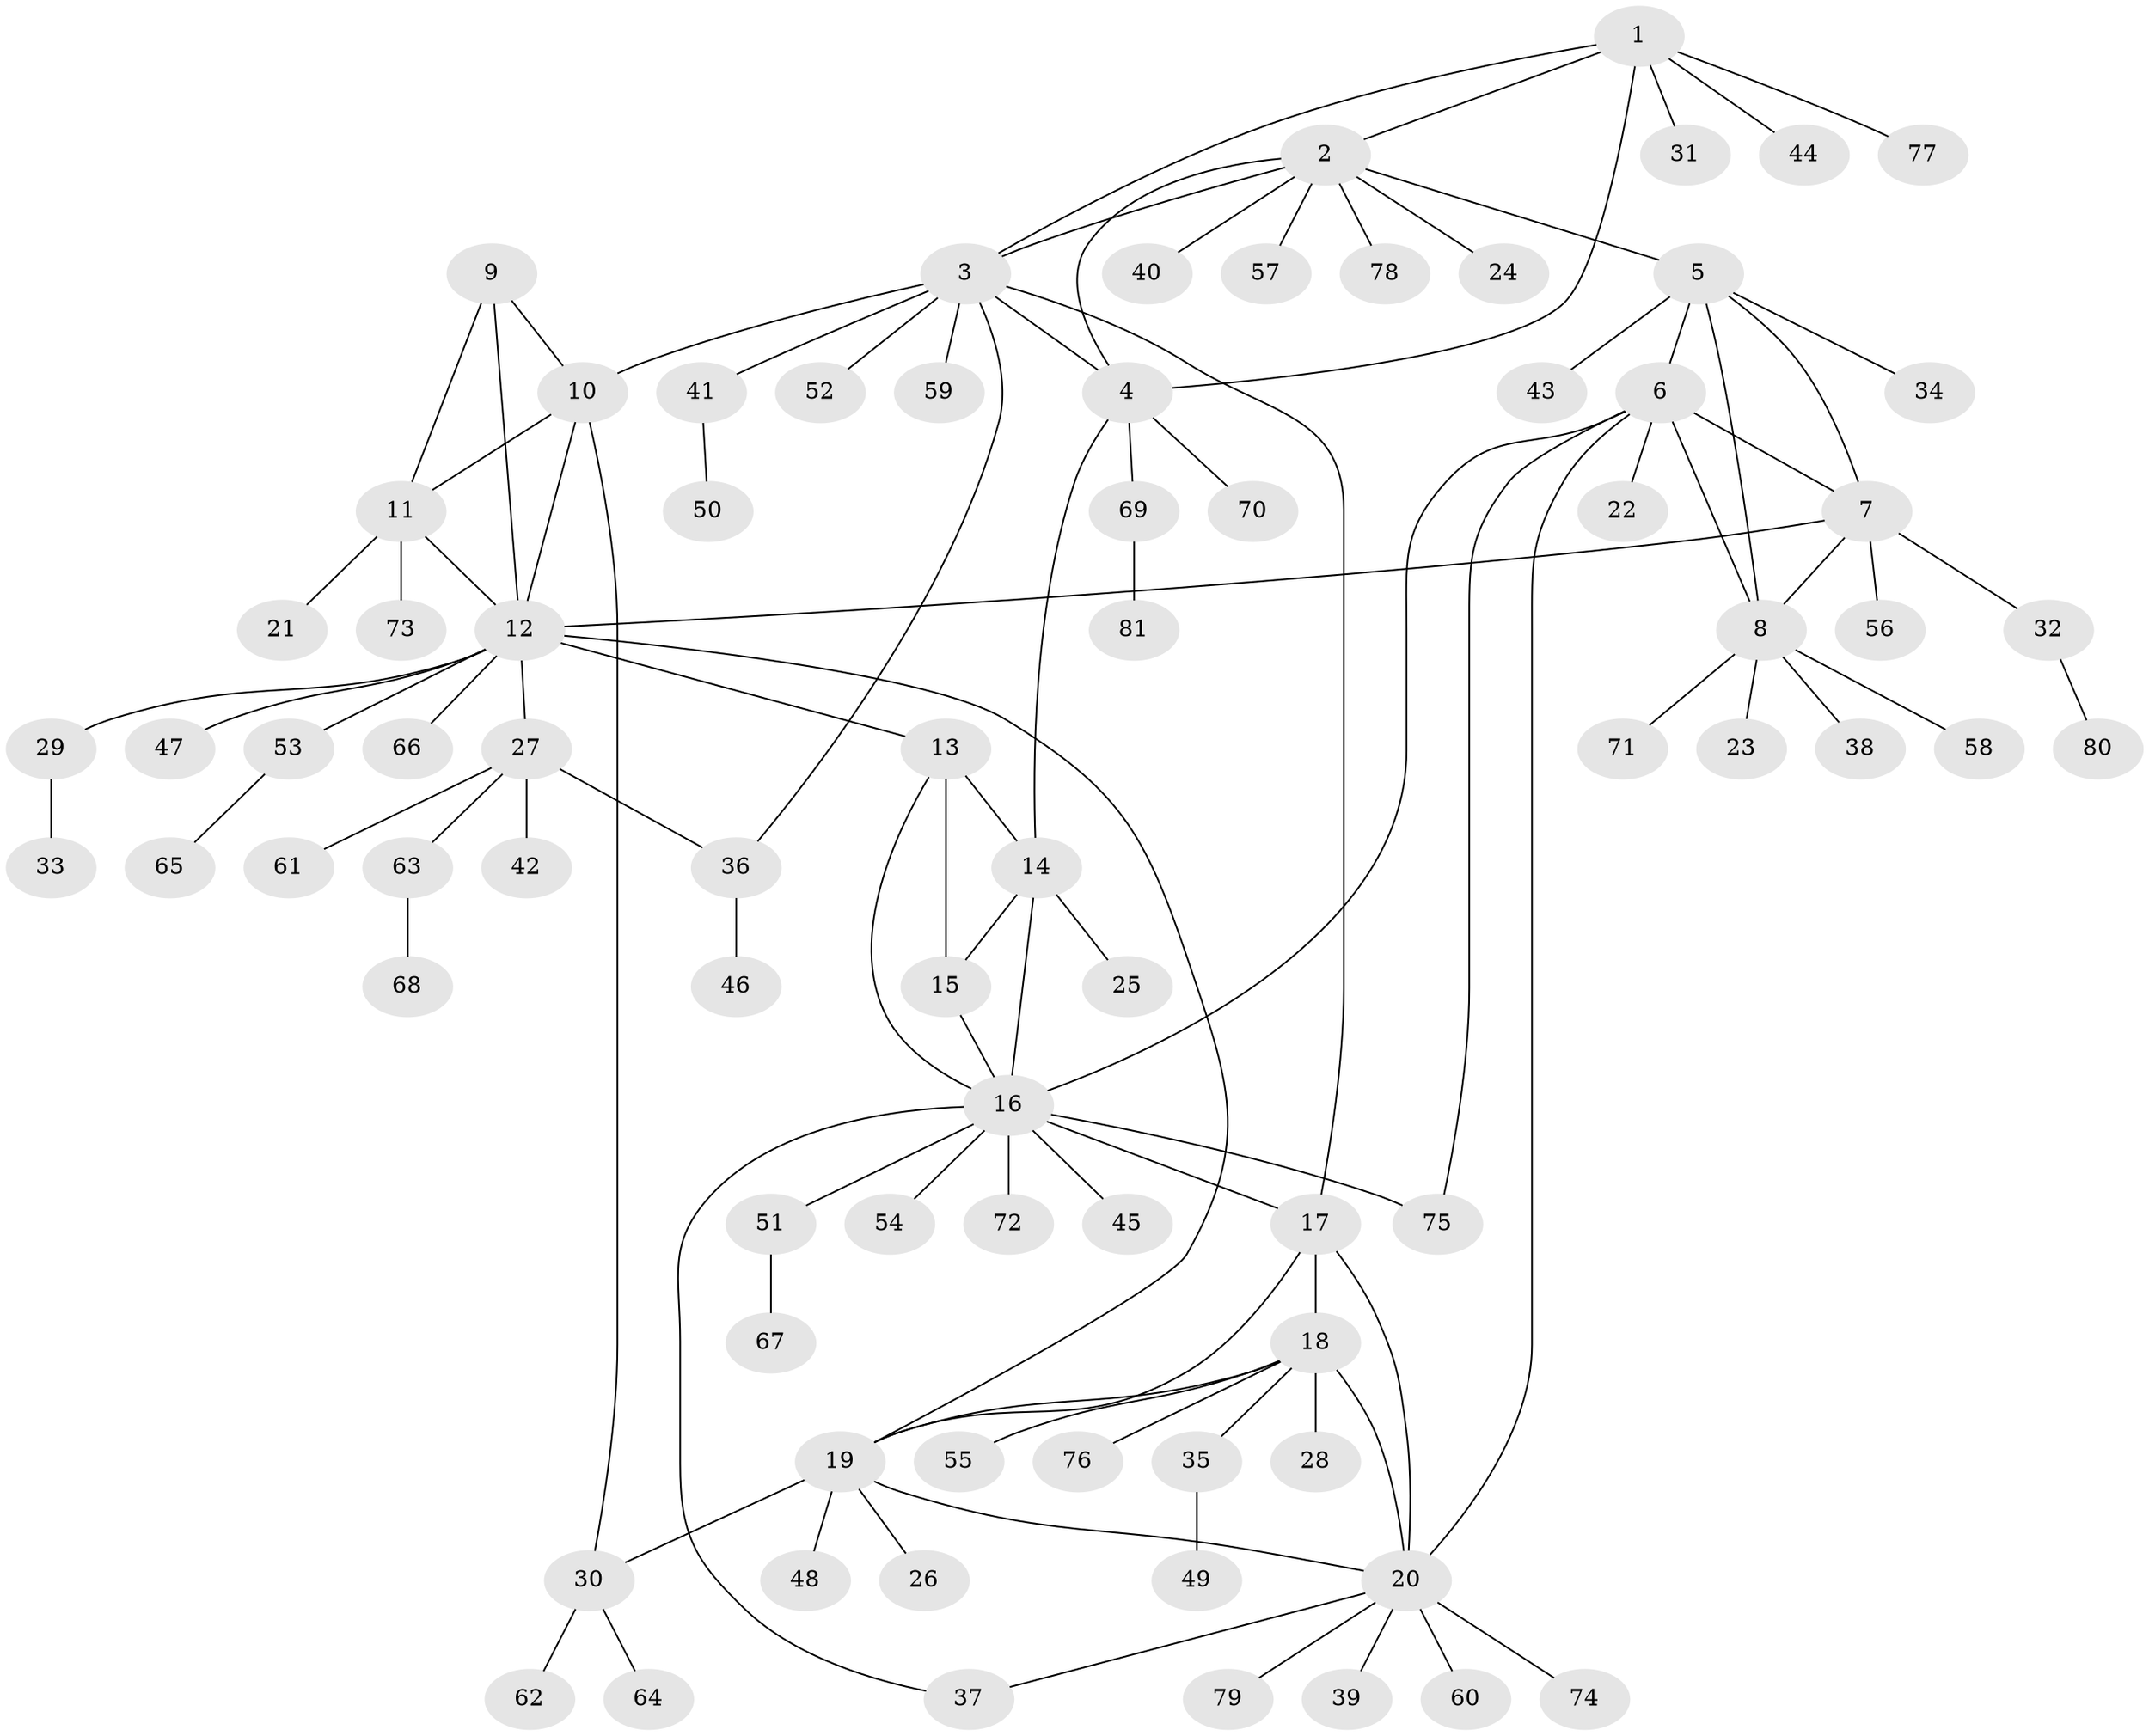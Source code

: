// Generated by graph-tools (version 1.1) at 2025/11/02/27/25 16:11:33]
// undirected, 81 vertices, 105 edges
graph export_dot {
graph [start="1"]
  node [color=gray90,style=filled];
  1;
  2;
  3;
  4;
  5;
  6;
  7;
  8;
  9;
  10;
  11;
  12;
  13;
  14;
  15;
  16;
  17;
  18;
  19;
  20;
  21;
  22;
  23;
  24;
  25;
  26;
  27;
  28;
  29;
  30;
  31;
  32;
  33;
  34;
  35;
  36;
  37;
  38;
  39;
  40;
  41;
  42;
  43;
  44;
  45;
  46;
  47;
  48;
  49;
  50;
  51;
  52;
  53;
  54;
  55;
  56;
  57;
  58;
  59;
  60;
  61;
  62;
  63;
  64;
  65;
  66;
  67;
  68;
  69;
  70;
  71;
  72;
  73;
  74;
  75;
  76;
  77;
  78;
  79;
  80;
  81;
  1 -- 2;
  1 -- 3;
  1 -- 4;
  1 -- 31;
  1 -- 44;
  1 -- 77;
  2 -- 3;
  2 -- 4;
  2 -- 5;
  2 -- 24;
  2 -- 40;
  2 -- 57;
  2 -- 78;
  3 -- 4;
  3 -- 10;
  3 -- 17;
  3 -- 36;
  3 -- 41;
  3 -- 52;
  3 -- 59;
  4 -- 14;
  4 -- 69;
  4 -- 70;
  5 -- 6;
  5 -- 7;
  5 -- 8;
  5 -- 34;
  5 -- 43;
  6 -- 7;
  6 -- 8;
  6 -- 16;
  6 -- 20;
  6 -- 22;
  6 -- 75;
  7 -- 8;
  7 -- 12;
  7 -- 32;
  7 -- 56;
  8 -- 23;
  8 -- 38;
  8 -- 58;
  8 -- 71;
  9 -- 10;
  9 -- 11;
  9 -- 12;
  10 -- 11;
  10 -- 12;
  10 -- 30;
  11 -- 12;
  11 -- 21;
  11 -- 73;
  12 -- 13;
  12 -- 19;
  12 -- 27;
  12 -- 29;
  12 -- 47;
  12 -- 53;
  12 -- 66;
  13 -- 14;
  13 -- 15;
  13 -- 16;
  14 -- 15;
  14 -- 16;
  14 -- 25;
  15 -- 16;
  16 -- 17;
  16 -- 37;
  16 -- 45;
  16 -- 51;
  16 -- 54;
  16 -- 72;
  16 -- 75;
  17 -- 18;
  17 -- 19;
  17 -- 20;
  18 -- 19;
  18 -- 20;
  18 -- 28;
  18 -- 35;
  18 -- 55;
  18 -- 76;
  19 -- 20;
  19 -- 26;
  19 -- 30;
  19 -- 48;
  20 -- 37;
  20 -- 39;
  20 -- 60;
  20 -- 74;
  20 -- 79;
  27 -- 36;
  27 -- 42;
  27 -- 61;
  27 -- 63;
  29 -- 33;
  30 -- 62;
  30 -- 64;
  32 -- 80;
  35 -- 49;
  36 -- 46;
  41 -- 50;
  51 -- 67;
  53 -- 65;
  63 -- 68;
  69 -- 81;
}
